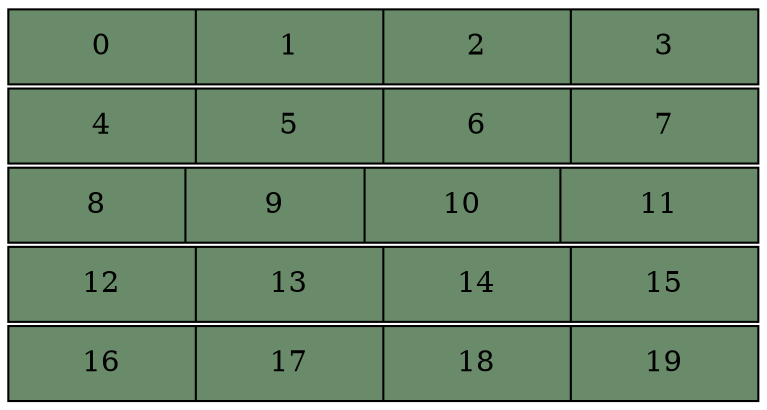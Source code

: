 digraph{ rankdir=LR; node [shape=record,width=5,height=.5, fillcolor=darkseagreen4, style=filled]; nodesep=0.02; node0[label = "{16|17|18|19}"]; node1[label = "{12|13|14|15}"]; node2[label = "{8|9|10|11}"]; node3[label = "{4|5|6|7}"]; node4[label = "{0|1|2|3}"]; }